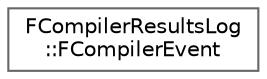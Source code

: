 digraph "Graphical Class Hierarchy"
{
 // INTERACTIVE_SVG=YES
 // LATEX_PDF_SIZE
  bgcolor="transparent";
  edge [fontname=Helvetica,fontsize=10,labelfontname=Helvetica,labelfontsize=10];
  node [fontname=Helvetica,fontsize=10,shape=box,height=0.2,width=0.4];
  rankdir="LR";
  Node0 [id="Node000000",label="FCompilerResultsLog\l::FCompilerEvent",height=0.2,width=0.4,color="grey40", fillcolor="white", style="filled",URL="$d8/d6f/structFCompilerResultsLog_1_1FCompilerEvent.html",tooltip=" "];
}
